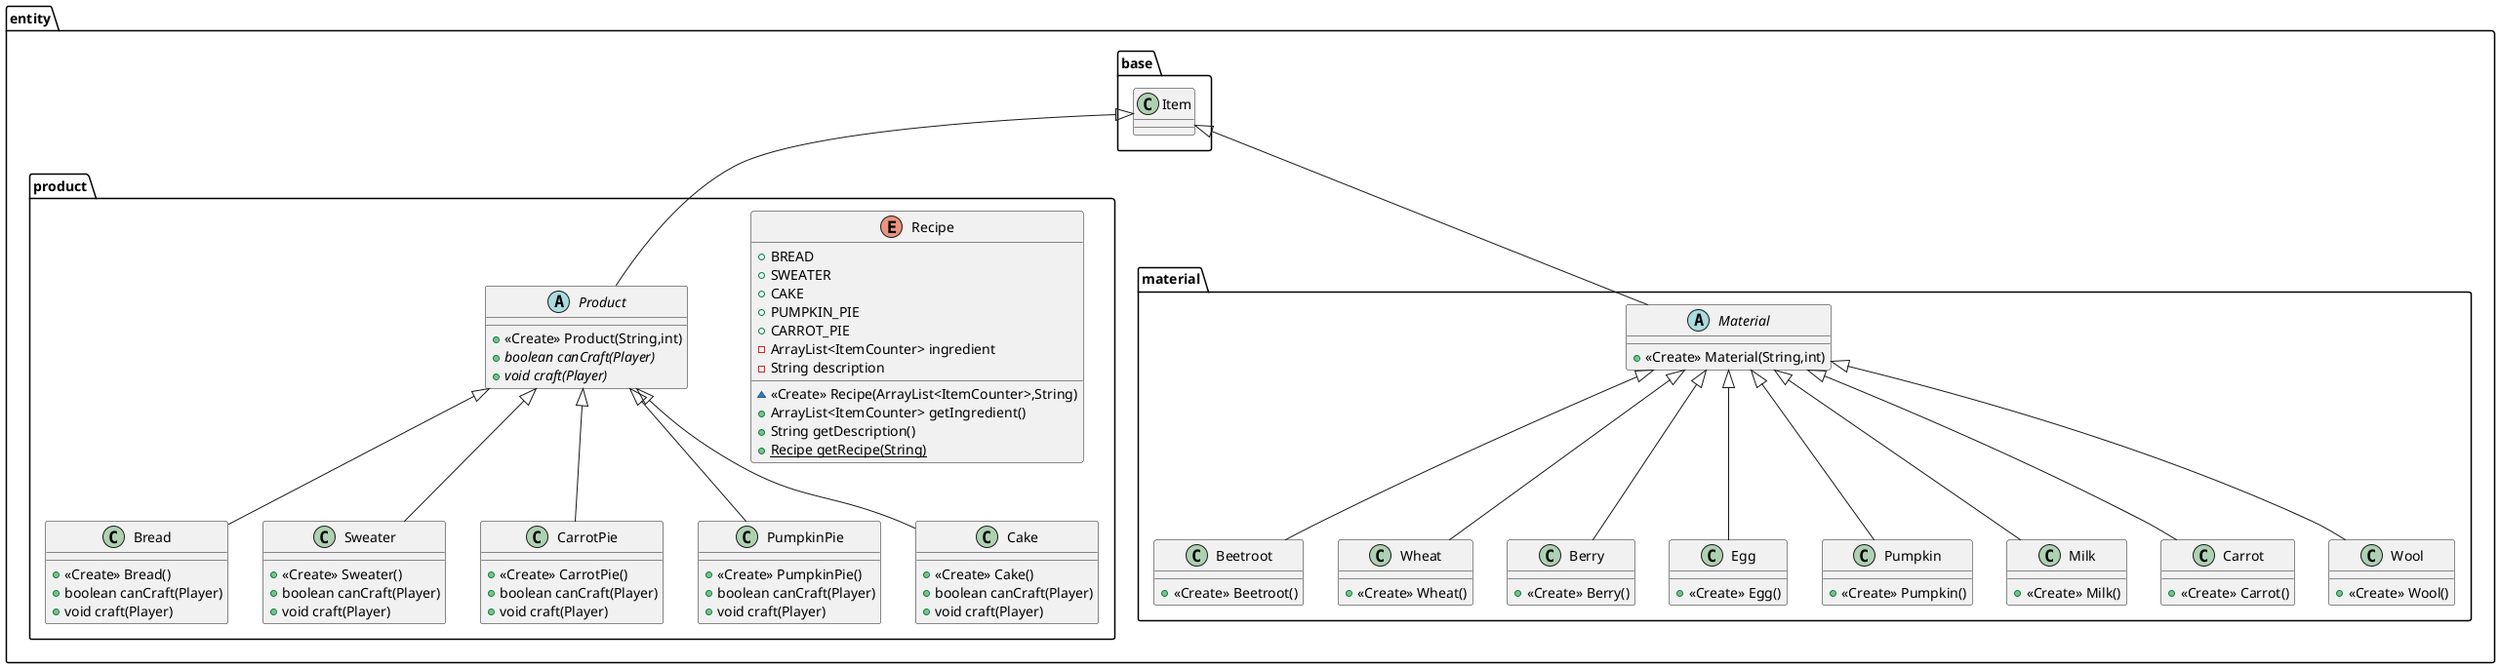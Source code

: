 @startuml
class entity.product.Bread {
+ <<Create>> Bread()
+ boolean canCraft(Player)
+ void craft(Player)
}
abstract class entity.material.Material {
+ <<Create>> Material(String,int)
}
enum entity.product.Recipe {
+  BREAD
+  SWEATER
+  CAKE
+  PUMPKIN_PIE
+  CARROT_PIE
- ArrayList<ItemCounter> ingredient
- String description
~ <<Create>> Recipe(ArrayList<ItemCounter>,String)
+ ArrayList<ItemCounter> getIngredient()
+ String getDescription()
+ {static} Recipe getRecipe(String)
}
class entity.material.Beetroot {
+ <<Create>> Beetroot()
}
class entity.material.Wheat {
+ <<Create>> Wheat()
}
class entity.product.Sweater {
+ <<Create>> Sweater()
+ boolean canCraft(Player)
+ void craft(Player)
}
class entity.product.CarrotPie {
+ <<Create>> CarrotPie()
+ boolean canCraft(Player)
+ void craft(Player)
}
class entity.product.PumpkinPie {
+ <<Create>> PumpkinPie()
+ boolean canCraft(Player)
+ void craft(Player)
}
class entity.material.Berry {
+ <<Create>> Berry()
}
class entity.material.Egg {
+ <<Create>> Egg()
}
class entity.product.Cake {
+ <<Create>> Cake()
+ boolean canCraft(Player)
+ void craft(Player)
}
class entity.material.Pumpkin {
+ <<Create>> Pumpkin()
}
abstract class entity.product.Product {
+ <<Create>> Product(String,int)
+ {abstract}boolean canCraft(Player)
+ {abstract}void craft(Player)
}
class entity.material.Milk {
+ <<Create>> Milk()
}
class entity.material.Carrot {
+ <<Create>> Carrot()
}
class entity.material.Wool {
+ <<Create>> Wool()
}


entity.product.Product <|-- entity.product.Bread
entity.base.Item <|-- entity.material.Material
entity.material.Material <|-- entity.material.Beetroot
entity.material.Material <|-- entity.material.Wheat
entity.product.Product <|-- entity.product.Sweater
entity.product.Product <|-- entity.product.CarrotPie
entity.product.Product <|-- entity.product.PumpkinPie
entity.material.Material <|-- entity.material.Berry
entity.material.Material <|-- entity.material.Egg
entity.product.Product <|-- entity.product.Cake
entity.material.Material <|-- entity.material.Pumpkin
entity.base.Item <|-- entity.product.Product
entity.material.Material <|-- entity.material.Milk
entity.material.Material <|-- entity.material.Carrot
entity.material.Material <|-- entity.material.Wool
@enduml